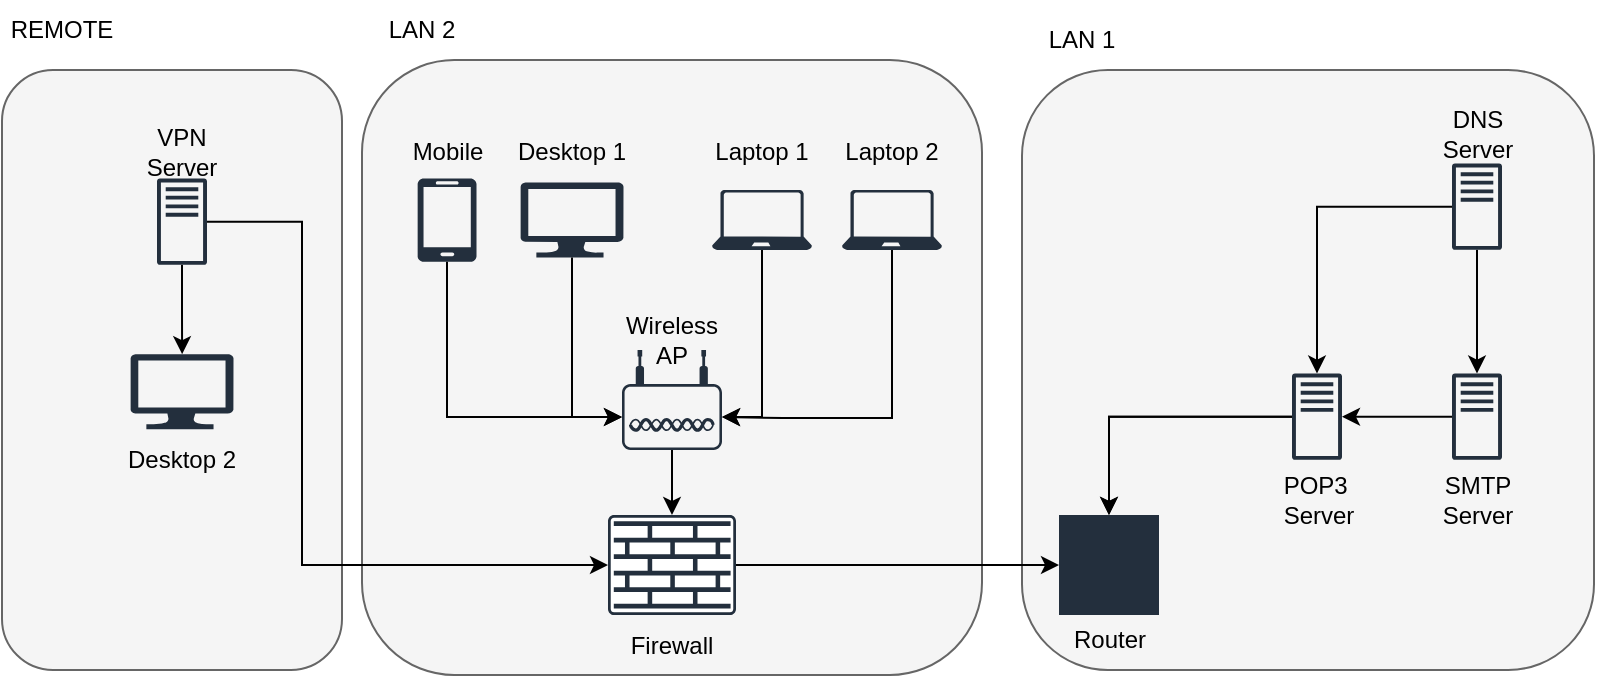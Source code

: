 <mxfile version="26.1.1">
  <diagram name="Pagina-1" id="h8XKPJNPN0XHFtmpVUxb">
    <mxGraphModel dx="1290" dy="563" grid="1" gridSize="10" guides="1" tooltips="1" connect="1" arrows="1" fold="1" page="1" pageScale="1" pageWidth="827" pageHeight="1169" math="0" shadow="0">
      <root>
        <mxCell id="0" />
        <mxCell id="1" parent="0" />
        <mxCell id="jwdUzigDWLwzmKmt7_jE-51" value="" style="rounded=1;whiteSpace=wrap;html=1;fillStyle=auto;fillColor=#f5f5f5;fontColor=#333333;strokeColor=#666666;" parent="1" vertex="1">
          <mxGeometry x="414" y="451" width="170" height="300" as="geometry" />
        </mxCell>
        <mxCell id="jwdUzigDWLwzmKmt7_jE-22" value="" style="rounded=1;whiteSpace=wrap;html=1;fillStyle=auto;fillColor=#f5f5f5;fontColor=#333333;strokeColor=#666666;" parent="1" vertex="1">
          <mxGeometry x="594" y="446" width="310" height="307.5" as="geometry" />
        </mxCell>
        <mxCell id="O1P319-H71eKzeRK92Ye-28" value="" style="rounded=1;whiteSpace=wrap;html=1;fillStyle=auto;fillColor=#f5f5f5;fontColor=#333333;strokeColor=#666666;" parent="1" vertex="1">
          <mxGeometry x="924" y="451" width="286" height="300" as="geometry" />
        </mxCell>
        <mxCell id="O1P319-H71eKzeRK92Ye-3" value="DNS Server" style="text;strokeColor=none;align=center;fillColor=none;html=1;verticalAlign=middle;whiteSpace=wrap;rounded=0;" parent="1" vertex="1">
          <mxGeometry x="1121.5" y="467.67" width="60" height="30" as="geometry" />
        </mxCell>
        <mxCell id="O1P319-H71eKzeRK92Ye-5" value="SMTP Server" style="text;strokeColor=none;align=center;fillColor=none;html=1;verticalAlign=middle;whiteSpace=wrap;rounded=0;" parent="1" vertex="1">
          <mxGeometry x="1121.5" y="651" width="60" height="30" as="geometry" />
        </mxCell>
        <mxCell id="O1P319-H71eKzeRK92Ye-6" value="POP3&amp;nbsp;&lt;div&gt;Server&lt;/div&gt;" style="text;html=1;align=center;verticalAlign=middle;resizable=0;points=[];autosize=1;strokeColor=none;fillColor=none;" parent="1" vertex="1">
          <mxGeometry x="1041.5" y="646" width="60" height="40" as="geometry" />
        </mxCell>
        <mxCell id="O1P319-H71eKzeRK92Ye-29" value="LAN 1" style="text;strokeColor=none;align=center;fillColor=none;html=1;verticalAlign=middle;whiteSpace=wrap;rounded=0;" parent="1" vertex="1">
          <mxGeometry x="924" y="421" width="60" height="30" as="geometry" />
        </mxCell>
        <mxCell id="jwdUzigDWLwzmKmt7_jE-1" value="" style="verticalLabelPosition=bottom;html=1;verticalAlign=top;align=center;strokeColor=none;fillColor=#232F3D;shape=mxgraph.azure.laptop;pointerEvents=1;" parent="1" vertex="1">
          <mxGeometry x="769" y="511" width="50" height="30" as="geometry" />
        </mxCell>
        <mxCell id="jwdUzigDWLwzmKmt7_jE-4" value="" style="verticalLabelPosition=bottom;html=1;verticalAlign=top;align=center;strokeColor=none;fillColor=#232F3D;shape=mxgraph.azure.mobile;pointerEvents=1;" parent="1" vertex="1">
          <mxGeometry x="621.75" y="505.17" width="29.5" height="41.66" as="geometry" />
        </mxCell>
        <mxCell id="jwdUzigDWLwzmKmt7_jE-5" value="" style="verticalLabelPosition=bottom;html=1;verticalAlign=top;align=center;strokeColor=none;fillColor=#232F3D;shape=mxgraph.azure.computer;pointerEvents=1;" parent="1" vertex="1">
          <mxGeometry x="673.25" y="507.25" width="51.5" height="37.5" as="geometry" />
        </mxCell>
        <mxCell id="jwdUzigDWLwzmKmt7_jE-6" value="" style="verticalLabelPosition=bottom;html=1;verticalAlign=top;align=center;strokeColor=none;fillColor=#232F3D;shape=mxgraph.azure.laptop;pointerEvents=1;" parent="1" vertex="1">
          <mxGeometry x="834" y="511" width="50" height="30" as="geometry" />
        </mxCell>
        <mxCell id="jwdUzigDWLwzmKmt7_jE-7" value="Mobile" style="text;strokeColor=none;align=center;fillColor=none;html=1;verticalAlign=middle;whiteSpace=wrap;rounded=0;" parent="1" vertex="1">
          <mxGeometry x="606.5" y="477.25" width="60" height="30" as="geometry" />
        </mxCell>
        <mxCell id="jwdUzigDWLwzmKmt7_jE-8" value="Desktop 1" style="text;strokeColor=none;align=center;fillColor=none;html=1;verticalAlign=middle;whiteSpace=wrap;rounded=0;" parent="1" vertex="1">
          <mxGeometry x="669" y="477.25" width="60" height="30" as="geometry" />
        </mxCell>
        <mxCell id="jwdUzigDWLwzmKmt7_jE-9" value="Laptop 1" style="text;strokeColor=none;align=center;fillColor=none;html=1;verticalAlign=middle;whiteSpace=wrap;rounded=0;" parent="1" vertex="1">
          <mxGeometry x="764" y="477.25" width="60" height="30" as="geometry" />
        </mxCell>
        <mxCell id="jwdUzigDWLwzmKmt7_jE-10" value="Laptop 2" style="text;strokeColor=none;align=center;fillColor=none;html=1;verticalAlign=middle;whiteSpace=wrap;rounded=0;" parent="1" vertex="1">
          <mxGeometry x="829" y="477.25" width="60" height="30" as="geometry" />
        </mxCell>
        <mxCell id="jwdUzigDWLwzmKmt7_jE-11" value="" style="points=[[0.03,0.36,0],[0.18,0,0],[0.5,0.34,0],[0.82,0,0],[0.97,0.36,0],[1,0.67,0],[0.975,0.975,0],[0.5,1,0],[0.025,0.975,0],[0,0.67,0]];verticalLabelPosition=bottom;sketch=0;html=1;verticalAlign=top;aspect=fixed;align=center;pointerEvents=1;shape=mxgraph.cisco19.wireless_access_point;fillColor=#232F3D;strokeColor=none;" parent="1" vertex="1">
          <mxGeometry x="724" y="591" width="50" height="50" as="geometry" />
        </mxCell>
        <mxCell id="jwdUzigDWLwzmKmt7_jE-45" style="edgeStyle=orthogonalEdgeStyle;rounded=0;orthogonalLoop=1;jettySize=auto;html=1;exitX=1;exitY=0.5;exitDx=0;exitDy=0;exitPerimeter=0;" parent="1" source="jwdUzigDWLwzmKmt7_jE-12" target="jwdUzigDWLwzmKmt7_jE-36" edge="1">
          <mxGeometry relative="1" as="geometry" />
        </mxCell>
        <mxCell id="jwdUzigDWLwzmKmt7_jE-12" value="" style="sketch=0;points=[[0.015,0.015,0],[0.985,0.015,0],[0.985,0.985,0],[0.015,0.985,0],[0.25,0,0],[0.5,0,0],[0.75,0,0],[1,0.25,0],[1,0.5,0],[1,0.75,0],[0.75,1,0],[0.5,1,0],[0.25,1,0],[0,0.75,0],[0,0.5,0],[0,0.25,0]];verticalLabelPosition=bottom;html=1;verticalAlign=top;aspect=fixed;align=center;pointerEvents=1;shape=mxgraph.cisco19.rect;prIcon=firewall;fillColor=#FFFFFF;strokeColor=#232F3D;" parent="1" vertex="1">
          <mxGeometry x="717" y="673.5" width="64" height="50" as="geometry" />
        </mxCell>
        <mxCell id="jwdUzigDWLwzmKmt7_jE-13" style="edgeStyle=orthogonalEdgeStyle;rounded=0;orthogonalLoop=1;jettySize=auto;html=1;exitX=0.5;exitY=1;exitDx=0;exitDy=0;exitPerimeter=0;entryX=0.5;entryY=0;entryDx=0;entryDy=0;entryPerimeter=0;" parent="1" source="jwdUzigDWLwzmKmt7_jE-11" target="jwdUzigDWLwzmKmt7_jE-12" edge="1">
          <mxGeometry relative="1" as="geometry" />
        </mxCell>
        <mxCell id="jwdUzigDWLwzmKmt7_jE-20" value="Wireless AP" style="text;strokeColor=none;align=center;fillColor=none;html=1;verticalAlign=middle;whiteSpace=wrap;rounded=0;" parent="1" vertex="1">
          <mxGeometry x="719" y="571" width="60" height="30" as="geometry" />
        </mxCell>
        <mxCell id="jwdUzigDWLwzmKmt7_jE-21" value="Firewall" style="text;strokeColor=none;align=center;fillColor=none;html=1;verticalAlign=middle;whiteSpace=wrap;rounded=0;" parent="1" vertex="1">
          <mxGeometry x="719" y="723.5" width="60" height="30" as="geometry" />
        </mxCell>
        <mxCell id="jwdUzigDWLwzmKmt7_jE-23" value="LAN 2" style="text;strokeColor=none;align=center;fillColor=none;html=1;verticalAlign=middle;whiteSpace=wrap;rounded=0;" parent="1" vertex="1">
          <mxGeometry x="594" y="416" width="60" height="30" as="geometry" />
        </mxCell>
        <mxCell id="jwdUzigDWLwzmKmt7_jE-29" value="" style="edgeStyle=orthogonalEdgeStyle;rounded=0;orthogonalLoop=1;jettySize=auto;html=1;" parent="1" source="jwdUzigDWLwzmKmt7_jE-24" target="jwdUzigDWLwzmKmt7_jE-26" edge="1">
          <mxGeometry relative="1" as="geometry" />
        </mxCell>
        <mxCell id="jwdUzigDWLwzmKmt7_jE-38" style="edgeStyle=orthogonalEdgeStyle;rounded=0;orthogonalLoop=1;jettySize=auto;html=1;" parent="1" source="jwdUzigDWLwzmKmt7_jE-27" target="jwdUzigDWLwzmKmt7_jE-36" edge="1">
          <mxGeometry relative="1" as="geometry" />
        </mxCell>
        <mxCell id="jwdUzigDWLwzmKmt7_jE-24" value="" style="sketch=0;outlineConnect=0;fontColor=#232F3E;gradientColor=none;fillColor=#232F3D;strokeColor=none;dashed=0;verticalLabelPosition=bottom;verticalAlign=top;align=center;html=1;fontSize=12;fontStyle=0;aspect=fixed;pointerEvents=1;shape=mxgraph.aws4.traditional_server;" parent="1" vertex="1">
          <mxGeometry x="1139" y="497.67" width="25" height="43.33" as="geometry" />
        </mxCell>
        <mxCell id="jwdUzigDWLwzmKmt7_jE-60" value="" style="edgeStyle=orthogonalEdgeStyle;rounded=0;orthogonalLoop=1;jettySize=auto;html=1;" parent="1" source="jwdUzigDWLwzmKmt7_jE-26" target="jwdUzigDWLwzmKmt7_jE-27" edge="1">
          <mxGeometry relative="1" as="geometry" />
        </mxCell>
        <mxCell id="jwdUzigDWLwzmKmt7_jE-26" value="" style="sketch=0;outlineConnect=0;fontColor=#232F3E;gradientColor=none;fillColor=#232F3D;strokeColor=none;dashed=0;verticalLabelPosition=bottom;verticalAlign=top;align=center;html=1;fontSize=12;fontStyle=0;aspect=fixed;pointerEvents=1;shape=mxgraph.aws4.traditional_server;" parent="1" vertex="1">
          <mxGeometry x="1139" y="602.68" width="25" height="43.33" as="geometry" />
        </mxCell>
        <mxCell id="jwdUzigDWLwzmKmt7_jE-37" style="edgeStyle=orthogonalEdgeStyle;rounded=0;orthogonalLoop=1;jettySize=auto;html=1;" parent="1" source="jwdUzigDWLwzmKmt7_jE-27" target="jwdUzigDWLwzmKmt7_jE-36" edge="1">
          <mxGeometry relative="1" as="geometry" />
        </mxCell>
        <mxCell id="jwdUzigDWLwzmKmt7_jE-36" value="" style="sketch=0;verticalLabelPosition=bottom;sketch=0;aspect=fixed;html=1;verticalAlign=top;strokeColor=none;fillColor=#232F3D;align=center;outlineConnect=0;pointerEvents=1;shape=mxgraph.citrix2.router;" parent="1" vertex="1">
          <mxGeometry x="942.5" y="673.5" width="50" height="50" as="geometry" />
        </mxCell>
        <mxCell id="jwdUzigDWLwzmKmt7_jE-40" style="edgeStyle=orthogonalEdgeStyle;rounded=0;orthogonalLoop=1;jettySize=auto;html=1;entryX=1;entryY=0.67;entryDx=0;entryDy=0;entryPerimeter=0;" parent="1" source="jwdUzigDWLwzmKmt7_jE-6" target="jwdUzigDWLwzmKmt7_jE-11" edge="1">
          <mxGeometry relative="1" as="geometry">
            <Array as="points">
              <mxPoint x="859.5" y="625" />
              <mxPoint x="804.5" y="625" />
            </Array>
          </mxGeometry>
        </mxCell>
        <mxCell id="jwdUzigDWLwzmKmt7_jE-41" style="edgeStyle=orthogonalEdgeStyle;rounded=0;orthogonalLoop=1;jettySize=auto;html=1;exitX=0.5;exitY=1;exitDx=0;exitDy=0;exitPerimeter=0;entryX=1;entryY=0.67;entryDx=0;entryDy=0;entryPerimeter=0;" parent="1" source="jwdUzigDWLwzmKmt7_jE-1" target="jwdUzigDWLwzmKmt7_jE-11" edge="1">
          <mxGeometry relative="1" as="geometry" />
        </mxCell>
        <mxCell id="jwdUzigDWLwzmKmt7_jE-42" style="edgeStyle=orthogonalEdgeStyle;rounded=0;orthogonalLoop=1;jettySize=auto;html=1;exitX=0.5;exitY=1;exitDx=0;exitDy=0;exitPerimeter=0;entryX=0;entryY=0.67;entryDx=0;entryDy=0;entryPerimeter=0;" parent="1" source="jwdUzigDWLwzmKmt7_jE-5" target="jwdUzigDWLwzmKmt7_jE-11" edge="1">
          <mxGeometry relative="1" as="geometry" />
        </mxCell>
        <mxCell id="jwdUzigDWLwzmKmt7_jE-43" style="edgeStyle=orthogonalEdgeStyle;rounded=0;orthogonalLoop=1;jettySize=auto;html=1;exitX=0.5;exitY=1;exitDx=0;exitDy=0;exitPerimeter=0;entryX=0;entryY=0.67;entryDx=0;entryDy=0;entryPerimeter=0;" parent="1" source="jwdUzigDWLwzmKmt7_jE-4" target="jwdUzigDWLwzmKmt7_jE-11" edge="1">
          <mxGeometry relative="1" as="geometry" />
        </mxCell>
        <mxCell id="jwdUzigDWLwzmKmt7_jE-44" value="Router" style="text;strokeColor=none;align=center;fillColor=none;html=1;verticalAlign=middle;whiteSpace=wrap;rounded=0;" parent="1" vertex="1">
          <mxGeometry x="937.5" y="721" width="60" height="30" as="geometry" />
        </mxCell>
        <mxCell id="jwdUzigDWLwzmKmt7_jE-48" value="" style="edgeStyle=orthogonalEdgeStyle;rounded=0;orthogonalLoop=1;jettySize=auto;html=1;" parent="1" source="jwdUzigDWLwzmKmt7_jE-46" target="jwdUzigDWLwzmKmt7_jE-47" edge="1">
          <mxGeometry relative="1" as="geometry" />
        </mxCell>
        <mxCell id="jwdUzigDWLwzmKmt7_jE-46" value="" style="sketch=0;outlineConnect=0;fontColor=#232F3E;gradientColor=none;fillColor=#232F3D;strokeColor=none;dashed=0;verticalLabelPosition=bottom;verticalAlign=top;align=center;html=1;fontSize=12;fontStyle=0;aspect=fixed;pointerEvents=1;shape=mxgraph.aws4.traditional_server;" parent="1" vertex="1">
          <mxGeometry x="491.5" y="505.17" width="25" height="43.33" as="geometry" />
        </mxCell>
        <mxCell id="jwdUzigDWLwzmKmt7_jE-47" value="" style="verticalLabelPosition=bottom;html=1;verticalAlign=top;align=center;strokeColor=none;fillColor=#232F3D;shape=mxgraph.azure.computer;pointerEvents=1;" parent="1" vertex="1">
          <mxGeometry x="478.25" y="593.08" width="51.5" height="37.5" as="geometry" />
        </mxCell>
        <mxCell id="jwdUzigDWLwzmKmt7_jE-49" value="VPN&lt;div&gt;Server&lt;/div&gt;" style="text;strokeColor=none;align=center;fillColor=none;html=1;verticalAlign=middle;whiteSpace=wrap;rounded=0;" parent="1" vertex="1">
          <mxGeometry x="474" y="477.25" width="60" height="30" as="geometry" />
        </mxCell>
        <mxCell id="jwdUzigDWLwzmKmt7_jE-50" value="Desktop 2" style="text;strokeColor=none;align=center;fillColor=none;html=1;verticalAlign=middle;whiteSpace=wrap;rounded=0;" parent="1" vertex="1">
          <mxGeometry x="474" y="630.58" width="60" height="30" as="geometry" />
        </mxCell>
        <mxCell id="jwdUzigDWLwzmKmt7_jE-52" style="edgeStyle=orthogonalEdgeStyle;rounded=0;orthogonalLoop=1;jettySize=auto;html=1;entryX=0;entryY=0.5;entryDx=0;entryDy=0;entryPerimeter=0;" parent="1" source="jwdUzigDWLwzmKmt7_jE-46" target="jwdUzigDWLwzmKmt7_jE-12" edge="1">
          <mxGeometry relative="1" as="geometry">
            <Array as="points">
              <mxPoint x="564" y="527" />
              <mxPoint x="564" y="699" />
            </Array>
          </mxGeometry>
        </mxCell>
        <mxCell id="jwdUzigDWLwzmKmt7_jE-56" value="" style="edgeStyle=orthogonalEdgeStyle;rounded=0;orthogonalLoop=1;jettySize=auto;html=1;" parent="1" source="jwdUzigDWLwzmKmt7_jE-24" target="jwdUzigDWLwzmKmt7_jE-27" edge="1">
          <mxGeometry relative="1" as="geometry">
            <mxPoint x="1076.5" y="519" as="sourcePoint" />
            <mxPoint x="989.5" y="686" as="targetPoint" />
          </mxGeometry>
        </mxCell>
        <mxCell id="jwdUzigDWLwzmKmt7_jE-27" value="" style="sketch=0;outlineConnect=0;fontColor=#232F3E;gradientColor=none;fillColor=#232F3D;strokeColor=none;dashed=0;verticalLabelPosition=bottom;verticalAlign=top;align=center;html=1;fontSize=12;fontStyle=0;aspect=fixed;pointerEvents=1;shape=mxgraph.aws4.traditional_server;" parent="1" vertex="1">
          <mxGeometry x="1059" y="602.68" width="25" height="43.33" as="geometry" />
        </mxCell>
        <mxCell id="gAMpiPSopEpPgNPu2A_v-1" value="REMOTE" style="text;strokeColor=none;align=center;fillColor=none;html=1;verticalAlign=middle;whiteSpace=wrap;rounded=0;" parent="1" vertex="1">
          <mxGeometry x="414" y="416" width="60" height="30" as="geometry" />
        </mxCell>
      </root>
    </mxGraphModel>
  </diagram>
</mxfile>
